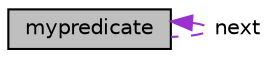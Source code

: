 digraph "mypredicate"
{
 // LATEX_PDF_SIZE
  edge [fontname="Helvetica",fontsize="10",labelfontname="Helvetica",labelfontsize="10"];
  node [fontname="Helvetica",fontsize="10",shape=record];
  Node1 [label="mypredicate",height=0.2,width=0.4,color="black", fillcolor="grey75", style="filled", fontcolor="black",tooltip="information for a entered argument (value, type)"];
  Node1 -> Node1 [dir="back",color="darkorchid3",fontsize="10",style="dashed",label=" next" ,fontname="Helvetica"];
}
